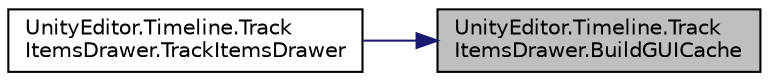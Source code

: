 digraph "UnityEditor.Timeline.TrackItemsDrawer.BuildGUICache"
{
 // LATEX_PDF_SIZE
  edge [fontname="Helvetica",fontsize="10",labelfontname="Helvetica",labelfontsize="10"];
  node [fontname="Helvetica",fontsize="10",shape=record];
  rankdir="RL";
  Node1 [label="UnityEditor.Timeline.Track\lItemsDrawer.BuildGUICache",height=0.2,width=0.4,color="black", fillcolor="grey75", style="filled", fontcolor="black",tooltip=" "];
  Node1 -> Node2 [dir="back",color="midnightblue",fontsize="10",style="solid",fontname="Helvetica"];
  Node2 [label="UnityEditor.Timeline.Track\lItemsDrawer.TrackItemsDrawer",height=0.2,width=0.4,color="black", fillcolor="white", style="filled",URL="$struct_unity_editor_1_1_timeline_1_1_track_items_drawer.html#a0a13b4e18ddc6aa1ee422e1a697b44a5",tooltip=" "];
}
